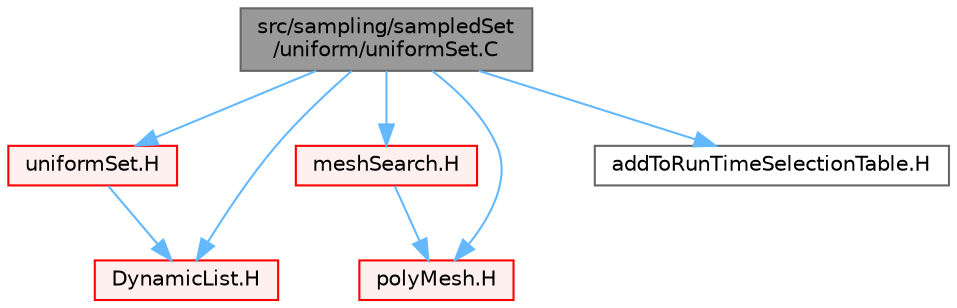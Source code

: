 digraph "src/sampling/sampledSet/uniform/uniformSet.C"
{
 // LATEX_PDF_SIZE
  bgcolor="transparent";
  edge [fontname=Helvetica,fontsize=10,labelfontname=Helvetica,labelfontsize=10];
  node [fontname=Helvetica,fontsize=10,shape=box,height=0.2,width=0.4];
  Node1 [id="Node000001",label="src/sampling/sampledSet\l/uniform/uniformSet.C",height=0.2,width=0.4,color="gray40", fillcolor="grey60", style="filled", fontcolor="black",tooltip=" "];
  Node1 -> Node2 [id="edge1_Node000001_Node000002",color="steelblue1",style="solid",tooltip=" "];
  Node2 [id="Node000002",label="uniformSet.H",height=0.2,width=0.4,color="red", fillcolor="#FFF0F0", style="filled",URL="$uniformSet_8H.html",tooltip=" "];
  Node2 -> Node169 [id="edge2_Node000002_Node000169",color="steelblue1",style="solid",tooltip=" "];
  Node169 [id="Node000169",label="DynamicList.H",height=0.2,width=0.4,color="red", fillcolor="#FFF0F0", style="filled",URL="$DynamicList_8H.html",tooltip=" "];
  Node1 -> Node391 [id="edge3_Node000001_Node000391",color="steelblue1",style="solid",tooltip=" "];
  Node391 [id="Node000391",label="meshSearch.H",height=0.2,width=0.4,color="red", fillcolor="#FFF0F0", style="filled",URL="$meshSearch_8H.html",tooltip=" "];
  Node391 -> Node193 [id="edge4_Node000391_Node000193",color="steelblue1",style="solid",tooltip=" "];
  Node193 [id="Node000193",label="polyMesh.H",height=0.2,width=0.4,color="red", fillcolor="#FFF0F0", style="filled",URL="$polyMesh_8H.html",tooltip=" "];
  Node1 -> Node169 [id="edge5_Node000001_Node000169",color="steelblue1",style="solid",tooltip=" "];
  Node1 -> Node193 [id="edge6_Node000001_Node000193",color="steelblue1",style="solid",tooltip=" "];
  Node1 -> Node393 [id="edge7_Node000001_Node000393",color="steelblue1",style="solid",tooltip=" "];
  Node393 [id="Node000393",label="addToRunTimeSelectionTable.H",height=0.2,width=0.4,color="grey40", fillcolor="white", style="filled",URL="$addToRunTimeSelectionTable_8H.html",tooltip="Macros for easy insertion into run-time selection tables."];
}
